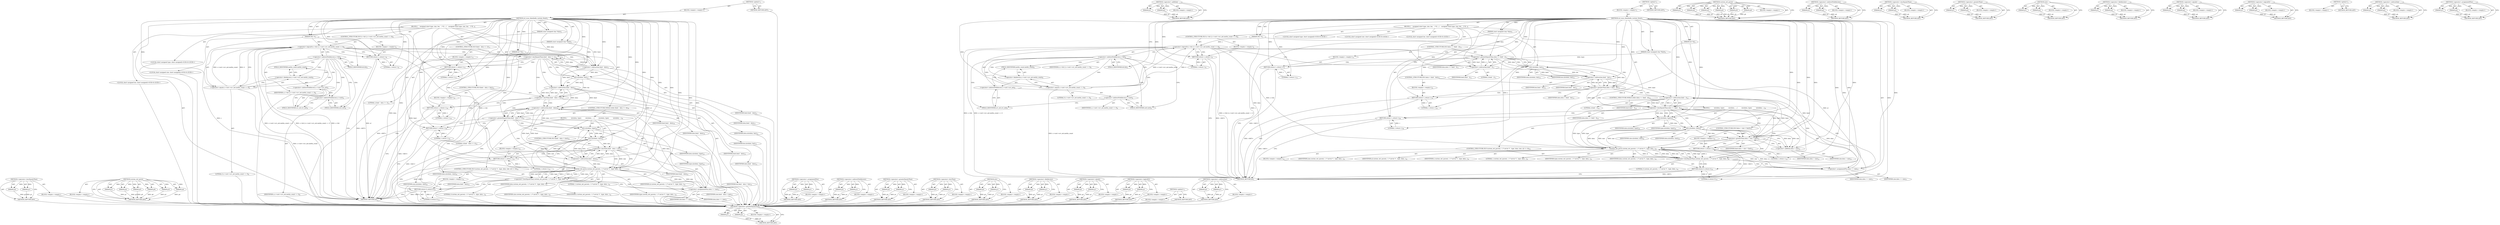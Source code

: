 digraph "&lt;operator&gt;.subtraction" {
vulnerable_140 [label=<(METHOD,&lt;operator&gt;.greaterEqualsThan)>];
vulnerable_141 [label=<(PARAM,p1)>];
vulnerable_142 [label=<(PARAM,p2)>];
vulnerable_143 [label=<(BLOCK,&lt;empty&gt;,&lt;empty&gt;)>];
vulnerable_144 [label=<(METHOD_RETURN,ANY)>];
vulnerable_165 [label=<(METHOD,&lt;operator&gt;.addition)>];
vulnerable_166 [label=<(PARAM,p1)>];
vulnerable_167 [label=<(PARAM,p2)>];
vulnerable_168 [label=<(BLOCK,&lt;empty&gt;,&lt;empty&gt;)>];
vulnerable_169 [label=<(METHOD_RETURN,ANY)>];
vulnerable_6 [label=<(METHOD,&lt;global&gt;)<SUB>1</SUB>>];
vulnerable_7 [label=<(BLOCK,&lt;empty&gt;,&lt;empty&gt;)<SUB>1</SUB>>];
vulnerable_8 [label=<(METHOD,ssl_scan_clienthello_custom_tlsext)<SUB>1</SUB>>];
vulnerable_9 [label=<(PARAM,SSL *s)<SUB>1</SUB>>];
vulnerable_10 [label=<(PARAM,const unsigned char *data)<SUB>2</SUB>>];
vulnerable_11 [label=<(PARAM,const unsigned char *limit)<SUB>3</SUB>>];
vulnerable_12 [label=<(PARAM,int *al)<SUB>4</SUB>>];
vulnerable_13 [label=<(BLOCK,{
    unsigned short type, size, len;
    /* If...,{
    unsigned short type, size, len;
    /* If...)<SUB>5</SUB>>];
vulnerable_14 [label="<(LOCAL,short unsigned type: short unsigned)<SUB>6</SUB>>"];
vulnerable_15 [label="<(LOCAL,short unsigned size: short unsigned)<SUB>6</SUB>>"];
vulnerable_16 [label="<(LOCAL,short unsigned len: short unsigned)<SUB>6</SUB>>"];
vulnerable_17 [label=<(CONTROL_STRUCTURE,IF,if (s-&gt;hit || s-&gt;cert-&gt;srv_ext.meths_count == 0))<SUB>8</SUB>>];
vulnerable_18 [label=<(&lt;operator&gt;.logicalOr,s-&gt;hit || s-&gt;cert-&gt;srv_ext.meths_count == 0)<SUB>8</SUB>>];
vulnerable_19 [label=<(&lt;operator&gt;.indirectFieldAccess,s-&gt;hit)<SUB>8</SUB>>];
vulnerable_20 [label=<(IDENTIFIER,s,s-&gt;hit || s-&gt;cert-&gt;srv_ext.meths_count == 0)<SUB>8</SUB>>];
vulnerable_21 [label=<(FIELD_IDENTIFIER,hit,hit)<SUB>8</SUB>>];
vulnerable_22 [label=<(&lt;operator&gt;.equals,s-&gt;cert-&gt;srv_ext.meths_count == 0)<SUB>8</SUB>>];
vulnerable_23 [label=<(&lt;operator&gt;.fieldAccess,s-&gt;cert-&gt;srv_ext.meths_count)<SUB>8</SUB>>];
vulnerable_24 [label=<(&lt;operator&gt;.indirectFieldAccess,s-&gt;cert-&gt;srv_ext)<SUB>8</SUB>>];
vulnerable_25 [label=<(&lt;operator&gt;.indirectFieldAccess,s-&gt;cert)<SUB>8</SUB>>];
vulnerable_26 [label=<(IDENTIFIER,s,s-&gt;cert-&gt;srv_ext.meths_count == 0)<SUB>8</SUB>>];
vulnerable_27 [label=<(FIELD_IDENTIFIER,cert,cert)<SUB>8</SUB>>];
vulnerable_28 [label=<(FIELD_IDENTIFIER,srv_ext,srv_ext)<SUB>8</SUB>>];
vulnerable_29 [label=<(FIELD_IDENTIFIER,meths_count,meths_count)<SUB>8</SUB>>];
vulnerable_30 [label=<(LITERAL,0,s-&gt;cert-&gt;srv_ext.meths_count == 0)<SUB>8</SUB>>];
vulnerable_31 [label=<(BLOCK,&lt;empty&gt;,&lt;empty&gt;)<SUB>9</SUB>>];
vulnerable_32 [label=<(RETURN,return 1;,return 1;)<SUB>9</SUB>>];
vulnerable_33 [label=<(LITERAL,1,return 1;)<SUB>9</SUB>>];
vulnerable_34 [label=<(CONTROL_STRUCTURE,IF,if (data &gt;= limit - 2))<SUB>11</SUB>>];
vulnerable_35 [label=<(&lt;operator&gt;.greaterEqualsThan,data &gt;= limit - 2)<SUB>11</SUB>>];
vulnerable_36 [label=<(IDENTIFIER,data,data &gt;= limit - 2)<SUB>11</SUB>>];
vulnerable_37 [label=<(&lt;operator&gt;.subtraction,limit - 2)<SUB>11</SUB>>];
vulnerable_38 [label=<(IDENTIFIER,limit,limit - 2)<SUB>11</SUB>>];
vulnerable_39 [label=<(LITERAL,2,limit - 2)<SUB>11</SUB>>];
vulnerable_40 [label=<(BLOCK,&lt;empty&gt;,&lt;empty&gt;)<SUB>12</SUB>>];
vulnerable_41 [label=<(RETURN,return 1;,return 1;)<SUB>12</SUB>>];
vulnerable_42 [label=<(LITERAL,1,return 1;)<SUB>12</SUB>>];
vulnerable_43 [label=<(n2s,n2s(data, len))<SUB>13</SUB>>];
vulnerable_44 [label=<(IDENTIFIER,data,n2s(data, len))<SUB>13</SUB>>];
vulnerable_45 [label=<(IDENTIFIER,len,n2s(data, len))<SUB>13</SUB>>];
vulnerable_46 [label=<(CONTROL_STRUCTURE,IF,if (data &gt; limit - len))<SUB>15</SUB>>];
vulnerable_47 [label=<(&lt;operator&gt;.greaterThan,data &gt; limit - len)<SUB>15</SUB>>];
vulnerable_48 [label=<(IDENTIFIER,data,data &gt; limit - len)<SUB>15</SUB>>];
vulnerable_49 [label=<(&lt;operator&gt;.subtraction,limit - len)<SUB>15</SUB>>];
vulnerable_50 [label=<(IDENTIFIER,limit,limit - len)<SUB>15</SUB>>];
vulnerable_51 [label=<(IDENTIFIER,len,limit - len)<SUB>15</SUB>>];
vulnerable_52 [label=<(BLOCK,&lt;empty&gt;,&lt;empty&gt;)<SUB>16</SUB>>];
vulnerable_53 [label=<(RETURN,return 1;,return 1;)<SUB>16</SUB>>];
vulnerable_54 [label=<(LITERAL,1,return 1;)<SUB>16</SUB>>];
vulnerable_55 [label=<(CONTROL_STRUCTURE,WHILE,while (data &lt;= limit - 4))<SUB>18</SUB>>];
vulnerable_56 [label=<(&lt;operator&gt;.lessEqualsThan,data &lt;= limit - 4)<SUB>18</SUB>>];
vulnerable_57 [label=<(IDENTIFIER,data,data &lt;= limit - 4)<SUB>18</SUB>>];
vulnerable_58 [label=<(&lt;operator&gt;.subtraction,limit - 4)<SUB>18</SUB>>];
vulnerable_59 [label=<(IDENTIFIER,limit,limit - 4)<SUB>18</SUB>>];
vulnerable_60 [label=<(LITERAL,4,limit - 4)<SUB>18</SUB>>];
vulnerable_61 [label=<(BLOCK,{
         n2s(data, type);
         n2s(data, ...,{
         n2s(data, type);
         n2s(data, ...)<SUB>18</SUB>>];
vulnerable_62 [label=<(n2s,n2s(data, type))<SUB>19</SUB>>];
vulnerable_63 [label=<(IDENTIFIER,data,n2s(data, type))<SUB>19</SUB>>];
vulnerable_64 [label=<(IDENTIFIER,type,n2s(data, type))<SUB>19</SUB>>];
vulnerable_65 [label=<(n2s,n2s(data, size))<SUB>20</SUB>>];
vulnerable_66 [label=<(IDENTIFIER,data,n2s(data, size))<SUB>20</SUB>>];
vulnerable_67 [label=<(IDENTIFIER,size,n2s(data, size))<SUB>20</SUB>>];
vulnerable_68 [label=<(CONTROL_STRUCTURE,IF,if (data + size &gt; limit))<SUB>22</SUB>>];
vulnerable_69 [label=<(&lt;operator&gt;.greaterThan,data + size &gt; limit)<SUB>22</SUB>>];
vulnerable_70 [label=<(&lt;operator&gt;.addition,data + size)<SUB>22</SUB>>];
vulnerable_71 [label=<(IDENTIFIER,data,data + size)<SUB>22</SUB>>];
vulnerable_72 [label=<(IDENTIFIER,size,data + size)<SUB>22</SUB>>];
vulnerable_73 [label=<(IDENTIFIER,limit,data + size &gt; limit)<SUB>22</SUB>>];
vulnerable_74 [label=<(BLOCK,&lt;empty&gt;,&lt;empty&gt;)<SUB>23</SUB>>];
vulnerable_75 [label=<(RETURN,return 1;,return 1;)<SUB>23</SUB>>];
vulnerable_76 [label=<(LITERAL,1,return 1;)<SUB>23</SUB>>];
vulnerable_77 [label=<(CONTROL_STRUCTURE,IF,if (custom_ext_parse(s, 1 /* server */ , type, data, size, al) &lt;= 0))<SUB>24</SUB>>];
vulnerable_78 [label=<(&lt;operator&gt;.lessEqualsThan,custom_ext_parse(s, 1 /* server */ , type, data...)<SUB>24</SUB>>];
vulnerable_79 [label=<(custom_ext_parse,custom_ext_parse(s, 1 /* server */ , type, data...)<SUB>24</SUB>>];
vulnerable_80 [label=<(IDENTIFIER,s,custom_ext_parse(s, 1 /* server */ , type, data...)<SUB>24</SUB>>];
vulnerable_81 [label=<(LITERAL,1,custom_ext_parse(s, 1 /* server */ , type, data...)<SUB>24</SUB>>];
vulnerable_82 [label=<(IDENTIFIER,type,custom_ext_parse(s, 1 /* server */ , type, data...)<SUB>24</SUB>>];
vulnerable_83 [label=<(IDENTIFIER,data,custom_ext_parse(s, 1 /* server */ , type, data...)<SUB>24</SUB>>];
vulnerable_84 [label=<(IDENTIFIER,size,custom_ext_parse(s, 1 /* server */ , type, data...)<SUB>24</SUB>>];
vulnerable_85 [label=<(IDENTIFIER,al,custom_ext_parse(s, 1 /* server */ , type, data...)<SUB>24</SUB>>];
vulnerable_86 [label=<(LITERAL,0,custom_ext_parse(s, 1 /* server */ , type, data...)<SUB>24</SUB>>];
vulnerable_87 [label=<(BLOCK,&lt;empty&gt;,&lt;empty&gt;)<SUB>25</SUB>>];
vulnerable_88 [label=<(RETURN,return 0;,return 0;)<SUB>25</SUB>>];
vulnerable_89 [label=<(LITERAL,0,return 0;)<SUB>25</SUB>>];
vulnerable_90 [label=<(&lt;operator&gt;.assignmentPlus,data += size)<SUB>27</SUB>>];
vulnerable_91 [label=<(IDENTIFIER,data,data += size)<SUB>27</SUB>>];
vulnerable_92 [label=<(IDENTIFIER,size,data += size)<SUB>27</SUB>>];
vulnerable_93 [label=<(RETURN,return 1;,return 1;)<SUB>30</SUB>>];
vulnerable_94 [label=<(LITERAL,1,return 1;)<SUB>30</SUB>>];
vulnerable_95 [label=<(METHOD_RETURN,int)<SUB>1</SUB>>];
vulnerable_97 [label=<(METHOD_RETURN,ANY)<SUB>1</SUB>>];
vulnerable_170 [label=<(METHOD,custom_ext_parse)>];
vulnerable_171 [label=<(PARAM,p1)>];
vulnerable_172 [label=<(PARAM,p2)>];
vulnerable_173 [label=<(PARAM,p3)>];
vulnerable_174 [label=<(PARAM,p4)>];
vulnerable_175 [label=<(PARAM,p5)>];
vulnerable_176 [label=<(PARAM,p6)>];
vulnerable_177 [label=<(BLOCK,&lt;empty&gt;,&lt;empty&gt;)>];
vulnerable_178 [label=<(METHOD_RETURN,ANY)>];
vulnerable_125 [label=<(METHOD,&lt;operator&gt;.indirectFieldAccess)>];
vulnerable_126 [label=<(PARAM,p1)>];
vulnerable_127 [label=<(PARAM,p2)>];
vulnerable_128 [label=<(BLOCK,&lt;empty&gt;,&lt;empty&gt;)>];
vulnerable_129 [label=<(METHOD_RETURN,ANY)>];
vulnerable_160 [label=<(METHOD,&lt;operator&gt;.lessEqualsThan)>];
vulnerable_161 [label=<(PARAM,p1)>];
vulnerable_162 [label=<(PARAM,p2)>];
vulnerable_163 [label=<(BLOCK,&lt;empty&gt;,&lt;empty&gt;)>];
vulnerable_164 [label=<(METHOD_RETURN,ANY)>];
vulnerable_155 [label=<(METHOD,&lt;operator&gt;.greaterThan)>];
vulnerable_156 [label=<(PARAM,p1)>];
vulnerable_157 [label=<(PARAM,p2)>];
vulnerable_158 [label=<(BLOCK,&lt;empty&gt;,&lt;empty&gt;)>];
vulnerable_159 [label=<(METHOD_RETURN,ANY)>];
vulnerable_150 [label=<(METHOD,n2s)>];
vulnerable_151 [label=<(PARAM,p1)>];
vulnerable_152 [label=<(PARAM,p2)>];
vulnerable_153 [label=<(BLOCK,&lt;empty&gt;,&lt;empty&gt;)>];
vulnerable_154 [label=<(METHOD_RETURN,ANY)>];
vulnerable_135 [label=<(METHOD,&lt;operator&gt;.fieldAccess)>];
vulnerable_136 [label=<(PARAM,p1)>];
vulnerable_137 [label=<(PARAM,p2)>];
vulnerable_138 [label=<(BLOCK,&lt;empty&gt;,&lt;empty&gt;)>];
vulnerable_139 [label=<(METHOD_RETURN,ANY)>];
vulnerable_130 [label=<(METHOD,&lt;operator&gt;.equals)>];
vulnerable_131 [label=<(PARAM,p1)>];
vulnerable_132 [label=<(PARAM,p2)>];
vulnerable_133 [label=<(BLOCK,&lt;empty&gt;,&lt;empty&gt;)>];
vulnerable_134 [label=<(METHOD_RETURN,ANY)>];
vulnerable_120 [label=<(METHOD,&lt;operator&gt;.logicalOr)>];
vulnerable_121 [label=<(PARAM,p1)>];
vulnerable_122 [label=<(PARAM,p2)>];
vulnerable_123 [label=<(BLOCK,&lt;empty&gt;,&lt;empty&gt;)>];
vulnerable_124 [label=<(METHOD_RETURN,ANY)>];
vulnerable_114 [label=<(METHOD,&lt;global&gt;)<SUB>1</SUB>>];
vulnerable_115 [label=<(BLOCK,&lt;empty&gt;,&lt;empty&gt;)>];
vulnerable_116 [label=<(METHOD_RETURN,ANY)>];
vulnerable_145 [label=<(METHOD,&lt;operator&gt;.subtraction)>];
vulnerable_146 [label=<(PARAM,p1)>];
vulnerable_147 [label=<(PARAM,p2)>];
vulnerable_148 [label=<(BLOCK,&lt;empty&gt;,&lt;empty&gt;)>];
vulnerable_149 [label=<(METHOD_RETURN,ANY)>];
vulnerable_179 [label=<(METHOD,&lt;operator&gt;.assignmentPlus)>];
vulnerable_180 [label=<(PARAM,p1)>];
vulnerable_181 [label=<(PARAM,p2)>];
vulnerable_182 [label=<(BLOCK,&lt;empty&gt;,&lt;empty&gt;)>];
vulnerable_183 [label=<(METHOD_RETURN,ANY)>];
fixed_140 [label=<(METHOD,&lt;operator&gt;.lessEqualsThan)>];
fixed_141 [label=<(PARAM,p1)>];
fixed_142 [label=<(PARAM,p2)>];
fixed_143 [label=<(BLOCK,&lt;empty&gt;,&lt;empty&gt;)>];
fixed_144 [label=<(METHOD_RETURN,ANY)>];
fixed_165 [label=<(METHOD,custom_ext_parse)>];
fixed_166 [label=<(PARAM,p1)>];
fixed_167 [label=<(PARAM,p2)>];
fixed_168 [label=<(PARAM,p3)>];
fixed_169 [label=<(PARAM,p4)>];
fixed_170 [label=<(PARAM,p5)>];
fixed_171 [label=<(PARAM,p6)>];
fixed_172 [label=<(BLOCK,&lt;empty&gt;,&lt;empty&gt;)>];
fixed_173 [label=<(METHOD_RETURN,ANY)>];
fixed_6 [label=<(METHOD,&lt;global&gt;)<SUB>1</SUB>>];
fixed_7 [label=<(BLOCK,&lt;empty&gt;,&lt;empty&gt;)<SUB>1</SUB>>];
fixed_8 [label=<(METHOD,ssl_scan_clienthello_custom_tlsext)<SUB>1</SUB>>];
fixed_9 [label=<(PARAM,SSL *s)<SUB>1</SUB>>];
fixed_10 [label=<(PARAM,const unsigned char *data)<SUB>2</SUB>>];
fixed_11 [label=<(PARAM,const unsigned char *limit)<SUB>3</SUB>>];
fixed_12 [label=<(PARAM,int *al)<SUB>4</SUB>>];
fixed_13 [label=<(BLOCK,{
    unsigned short type, size, len;
    /* If...,{
    unsigned short type, size, len;
    /* If...)<SUB>5</SUB>>];
fixed_14 [label="<(LOCAL,short unsigned type: short unsigned)<SUB>6</SUB>>"];
fixed_15 [label="<(LOCAL,short unsigned size: short unsigned)<SUB>6</SUB>>"];
fixed_16 [label="<(LOCAL,short unsigned len: short unsigned)<SUB>6</SUB>>"];
fixed_17 [label=<(CONTROL_STRUCTURE,IF,if (s-&gt;hit || s-&gt;cert-&gt;srv_ext.meths_count == 0))<SUB>8</SUB>>];
fixed_18 [label=<(&lt;operator&gt;.logicalOr,s-&gt;hit || s-&gt;cert-&gt;srv_ext.meths_count == 0)<SUB>8</SUB>>];
fixed_19 [label=<(&lt;operator&gt;.indirectFieldAccess,s-&gt;hit)<SUB>8</SUB>>];
fixed_20 [label=<(IDENTIFIER,s,s-&gt;hit || s-&gt;cert-&gt;srv_ext.meths_count == 0)<SUB>8</SUB>>];
fixed_21 [label=<(FIELD_IDENTIFIER,hit,hit)<SUB>8</SUB>>];
fixed_22 [label=<(&lt;operator&gt;.equals,s-&gt;cert-&gt;srv_ext.meths_count == 0)<SUB>8</SUB>>];
fixed_23 [label=<(&lt;operator&gt;.fieldAccess,s-&gt;cert-&gt;srv_ext.meths_count)<SUB>8</SUB>>];
fixed_24 [label=<(&lt;operator&gt;.indirectFieldAccess,s-&gt;cert-&gt;srv_ext)<SUB>8</SUB>>];
fixed_25 [label=<(&lt;operator&gt;.indirectFieldAccess,s-&gt;cert)<SUB>8</SUB>>];
fixed_26 [label=<(IDENTIFIER,s,s-&gt;cert-&gt;srv_ext.meths_count == 0)<SUB>8</SUB>>];
fixed_27 [label=<(FIELD_IDENTIFIER,cert,cert)<SUB>8</SUB>>];
fixed_28 [label=<(FIELD_IDENTIFIER,srv_ext,srv_ext)<SUB>8</SUB>>];
fixed_29 [label=<(FIELD_IDENTIFIER,meths_count,meths_count)<SUB>8</SUB>>];
fixed_30 [label=<(LITERAL,0,s-&gt;cert-&gt;srv_ext.meths_count == 0)<SUB>8</SUB>>];
fixed_31 [label=<(BLOCK,&lt;empty&gt;,&lt;empty&gt;)<SUB>9</SUB>>];
fixed_32 [label=<(RETURN,return 1;,return 1;)<SUB>9</SUB>>];
fixed_33 [label=<(LITERAL,1,return 1;)<SUB>9</SUB>>];
fixed_34 [label=<(CONTROL_STRUCTURE,IF,if (limit - data &lt;= 2))<SUB>11</SUB>>];
fixed_35 [label=<(&lt;operator&gt;.lessEqualsThan,limit - data &lt;= 2)<SUB>11</SUB>>];
fixed_36 [label=<(&lt;operator&gt;.subtraction,limit - data)<SUB>11</SUB>>];
fixed_37 [label=<(IDENTIFIER,limit,limit - data)<SUB>11</SUB>>];
fixed_38 [label=<(IDENTIFIER,data,limit - data)<SUB>11</SUB>>];
fixed_39 [label=<(LITERAL,2,limit - data &lt;= 2)<SUB>11</SUB>>];
fixed_40 [label=<(BLOCK,&lt;empty&gt;,&lt;empty&gt;)<SUB>12</SUB>>];
fixed_41 [label=<(RETURN,return 1;,return 1;)<SUB>12</SUB>>];
fixed_42 [label=<(LITERAL,1,return 1;)<SUB>12</SUB>>];
fixed_43 [label=<(n2s,n2s(data, len))<SUB>13</SUB>>];
fixed_44 [label=<(IDENTIFIER,data,n2s(data, len))<SUB>13</SUB>>];
fixed_45 [label=<(IDENTIFIER,len,n2s(data, len))<SUB>13</SUB>>];
fixed_46 [label=<(CONTROL_STRUCTURE,IF,if (limit - data &lt; len))<SUB>15</SUB>>];
fixed_47 [label=<(&lt;operator&gt;.lessThan,limit - data &lt; len)<SUB>15</SUB>>];
fixed_48 [label=<(&lt;operator&gt;.subtraction,limit - data)<SUB>15</SUB>>];
fixed_49 [label=<(IDENTIFIER,limit,limit - data)<SUB>15</SUB>>];
fixed_50 [label=<(IDENTIFIER,data,limit - data)<SUB>15</SUB>>];
fixed_51 [label=<(IDENTIFIER,len,limit - data &lt; len)<SUB>15</SUB>>];
fixed_52 [label=<(BLOCK,&lt;empty&gt;,&lt;empty&gt;)<SUB>16</SUB>>];
fixed_53 [label=<(RETURN,return 1;,return 1;)<SUB>16</SUB>>];
fixed_54 [label=<(LITERAL,1,return 1;)<SUB>16</SUB>>];
fixed_55 [label=<(CONTROL_STRUCTURE,WHILE,while (limit - data &gt;= 4))<SUB>18</SUB>>];
fixed_56 [label=<(&lt;operator&gt;.greaterEqualsThan,limit - data &gt;= 4)<SUB>18</SUB>>];
fixed_57 [label=<(&lt;operator&gt;.subtraction,limit - data)<SUB>18</SUB>>];
fixed_58 [label=<(IDENTIFIER,limit,limit - data)<SUB>18</SUB>>];
fixed_59 [label=<(IDENTIFIER,data,limit - data)<SUB>18</SUB>>];
fixed_60 [label=<(LITERAL,4,limit - data &gt;= 4)<SUB>18</SUB>>];
fixed_61 [label=<(BLOCK,{
         n2s(data, type);
         n2s(data, ...,{
         n2s(data, type);
         n2s(data, ...)<SUB>18</SUB>>];
fixed_62 [label=<(n2s,n2s(data, type))<SUB>19</SUB>>];
fixed_63 [label=<(IDENTIFIER,data,n2s(data, type))<SUB>19</SUB>>];
fixed_64 [label=<(IDENTIFIER,type,n2s(data, type))<SUB>19</SUB>>];
fixed_65 [label=<(n2s,n2s(data, size))<SUB>20</SUB>>];
fixed_66 [label=<(IDENTIFIER,data,n2s(data, size))<SUB>20</SUB>>];
fixed_67 [label=<(IDENTIFIER,size,n2s(data, size))<SUB>20</SUB>>];
fixed_68 [label=<(CONTROL_STRUCTURE,IF,if (limit - data &lt; size))<SUB>22</SUB>>];
fixed_69 [label=<(&lt;operator&gt;.lessThan,limit - data &lt; size)<SUB>22</SUB>>];
fixed_70 [label=<(&lt;operator&gt;.subtraction,limit - data)<SUB>22</SUB>>];
fixed_71 [label=<(IDENTIFIER,limit,limit - data)<SUB>22</SUB>>];
fixed_72 [label=<(IDENTIFIER,data,limit - data)<SUB>22</SUB>>];
fixed_73 [label=<(IDENTIFIER,size,limit - data &lt; size)<SUB>22</SUB>>];
fixed_74 [label=<(BLOCK,&lt;empty&gt;,&lt;empty&gt;)<SUB>23</SUB>>];
fixed_75 [label=<(RETURN,return 1;,return 1;)<SUB>23</SUB>>];
fixed_76 [label=<(LITERAL,1,return 1;)<SUB>23</SUB>>];
fixed_77 [label=<(CONTROL_STRUCTURE,IF,if (custom_ext_parse(s, 1 /* server */ , type, data, size, al) &lt;= 0))<SUB>24</SUB>>];
fixed_78 [label=<(&lt;operator&gt;.lessEqualsThan,custom_ext_parse(s, 1 /* server */ , type, data...)<SUB>24</SUB>>];
fixed_79 [label=<(custom_ext_parse,custom_ext_parse(s, 1 /* server */ , type, data...)<SUB>24</SUB>>];
fixed_80 [label=<(IDENTIFIER,s,custom_ext_parse(s, 1 /* server */ , type, data...)<SUB>24</SUB>>];
fixed_81 [label=<(LITERAL,1,custom_ext_parse(s, 1 /* server */ , type, data...)<SUB>24</SUB>>];
fixed_82 [label=<(IDENTIFIER,type,custom_ext_parse(s, 1 /* server */ , type, data...)<SUB>24</SUB>>];
fixed_83 [label=<(IDENTIFIER,data,custom_ext_parse(s, 1 /* server */ , type, data...)<SUB>24</SUB>>];
fixed_84 [label=<(IDENTIFIER,size,custom_ext_parse(s, 1 /* server */ , type, data...)<SUB>24</SUB>>];
fixed_85 [label=<(IDENTIFIER,al,custom_ext_parse(s, 1 /* server */ , type, data...)<SUB>24</SUB>>];
fixed_86 [label=<(LITERAL,0,custom_ext_parse(s, 1 /* server */ , type, data...)<SUB>24</SUB>>];
fixed_87 [label=<(BLOCK,&lt;empty&gt;,&lt;empty&gt;)<SUB>25</SUB>>];
fixed_88 [label=<(RETURN,return 0;,return 0;)<SUB>25</SUB>>];
fixed_89 [label=<(LITERAL,0,return 0;)<SUB>25</SUB>>];
fixed_90 [label=<(&lt;operator&gt;.assignmentPlus,data += size)<SUB>27</SUB>>];
fixed_91 [label=<(IDENTIFIER,data,data += size)<SUB>27</SUB>>];
fixed_92 [label=<(IDENTIFIER,size,data += size)<SUB>27</SUB>>];
fixed_93 [label=<(RETURN,return 1;,return 1;)<SUB>30</SUB>>];
fixed_94 [label=<(LITERAL,1,return 1;)<SUB>30</SUB>>];
fixed_95 [label=<(METHOD_RETURN,int)<SUB>1</SUB>>];
fixed_97 [label=<(METHOD_RETURN,ANY)<SUB>1</SUB>>];
fixed_174 [label=<(METHOD,&lt;operator&gt;.assignmentPlus)>];
fixed_175 [label=<(PARAM,p1)>];
fixed_176 [label=<(PARAM,p2)>];
fixed_177 [label=<(BLOCK,&lt;empty&gt;,&lt;empty&gt;)>];
fixed_178 [label=<(METHOD_RETURN,ANY)>];
fixed_125 [label=<(METHOD,&lt;operator&gt;.indirectFieldAccess)>];
fixed_126 [label=<(PARAM,p1)>];
fixed_127 [label=<(PARAM,p2)>];
fixed_128 [label=<(BLOCK,&lt;empty&gt;,&lt;empty&gt;)>];
fixed_129 [label=<(METHOD_RETURN,ANY)>];
fixed_160 [label=<(METHOD,&lt;operator&gt;.greaterEqualsThan)>];
fixed_161 [label=<(PARAM,p1)>];
fixed_162 [label=<(PARAM,p2)>];
fixed_163 [label=<(BLOCK,&lt;empty&gt;,&lt;empty&gt;)>];
fixed_164 [label=<(METHOD_RETURN,ANY)>];
fixed_155 [label=<(METHOD,&lt;operator&gt;.lessThan)>];
fixed_156 [label=<(PARAM,p1)>];
fixed_157 [label=<(PARAM,p2)>];
fixed_158 [label=<(BLOCK,&lt;empty&gt;,&lt;empty&gt;)>];
fixed_159 [label=<(METHOD_RETURN,ANY)>];
fixed_150 [label=<(METHOD,n2s)>];
fixed_151 [label=<(PARAM,p1)>];
fixed_152 [label=<(PARAM,p2)>];
fixed_153 [label=<(BLOCK,&lt;empty&gt;,&lt;empty&gt;)>];
fixed_154 [label=<(METHOD_RETURN,ANY)>];
fixed_135 [label=<(METHOD,&lt;operator&gt;.fieldAccess)>];
fixed_136 [label=<(PARAM,p1)>];
fixed_137 [label=<(PARAM,p2)>];
fixed_138 [label=<(BLOCK,&lt;empty&gt;,&lt;empty&gt;)>];
fixed_139 [label=<(METHOD_RETURN,ANY)>];
fixed_130 [label=<(METHOD,&lt;operator&gt;.equals)>];
fixed_131 [label=<(PARAM,p1)>];
fixed_132 [label=<(PARAM,p2)>];
fixed_133 [label=<(BLOCK,&lt;empty&gt;,&lt;empty&gt;)>];
fixed_134 [label=<(METHOD_RETURN,ANY)>];
fixed_120 [label=<(METHOD,&lt;operator&gt;.logicalOr)>];
fixed_121 [label=<(PARAM,p1)>];
fixed_122 [label=<(PARAM,p2)>];
fixed_123 [label=<(BLOCK,&lt;empty&gt;,&lt;empty&gt;)>];
fixed_124 [label=<(METHOD_RETURN,ANY)>];
fixed_114 [label=<(METHOD,&lt;global&gt;)<SUB>1</SUB>>];
fixed_115 [label=<(BLOCK,&lt;empty&gt;,&lt;empty&gt;)>];
fixed_116 [label=<(METHOD_RETURN,ANY)>];
fixed_145 [label=<(METHOD,&lt;operator&gt;.subtraction)>];
fixed_146 [label=<(PARAM,p1)>];
fixed_147 [label=<(PARAM,p2)>];
fixed_148 [label=<(BLOCK,&lt;empty&gt;,&lt;empty&gt;)>];
fixed_149 [label=<(METHOD_RETURN,ANY)>];
vulnerable_140 -> vulnerable_141  [key=0, label="AST: "];
vulnerable_140 -> vulnerable_141  [key=1, label="DDG: "];
vulnerable_140 -> vulnerable_143  [key=0, label="AST: "];
vulnerable_140 -> vulnerable_142  [key=0, label="AST: "];
vulnerable_140 -> vulnerable_142  [key=1, label="DDG: "];
vulnerable_140 -> vulnerable_144  [key=0, label="AST: "];
vulnerable_140 -> vulnerable_144  [key=1, label="CFG: "];
vulnerable_141 -> vulnerable_144  [key=0, label="DDG: p1"];
vulnerable_142 -> vulnerable_144  [key=0, label="DDG: p2"];
vulnerable_165 -> vulnerable_166  [key=0, label="AST: "];
vulnerable_165 -> vulnerable_166  [key=1, label="DDG: "];
vulnerable_165 -> vulnerable_168  [key=0, label="AST: "];
vulnerable_165 -> vulnerable_167  [key=0, label="AST: "];
vulnerable_165 -> vulnerable_167  [key=1, label="DDG: "];
vulnerable_165 -> vulnerable_169  [key=0, label="AST: "];
vulnerable_165 -> vulnerable_169  [key=1, label="CFG: "];
vulnerable_166 -> vulnerable_169  [key=0, label="DDG: p1"];
vulnerable_167 -> vulnerable_169  [key=0, label="DDG: p2"];
vulnerable_6 -> vulnerable_7  [key=0, label="AST: "];
vulnerable_6 -> vulnerable_97  [key=0, label="AST: "];
vulnerable_6 -> vulnerable_97  [key=1, label="CFG: "];
vulnerable_7 -> vulnerable_8  [key=0, label="AST: "];
vulnerable_8 -> vulnerable_9  [key=0, label="AST: "];
vulnerable_8 -> vulnerable_9  [key=1, label="DDG: "];
vulnerable_8 -> vulnerable_10  [key=0, label="AST: "];
vulnerable_8 -> vulnerable_10  [key=1, label="DDG: "];
vulnerable_8 -> vulnerable_11  [key=0, label="AST: "];
vulnerable_8 -> vulnerable_11  [key=1, label="DDG: "];
vulnerable_8 -> vulnerable_12  [key=0, label="AST: "];
vulnerable_8 -> vulnerable_12  [key=1, label="DDG: "];
vulnerable_8 -> vulnerable_13  [key=0, label="AST: "];
vulnerable_8 -> vulnerable_95  [key=0, label="AST: "];
vulnerable_8 -> vulnerable_21  [key=0, label="CFG: "];
vulnerable_8 -> vulnerable_93  [key=0, label="DDG: "];
vulnerable_8 -> vulnerable_43  [key=0, label="DDG: "];
vulnerable_8 -> vulnerable_94  [key=0, label="DDG: "];
vulnerable_8 -> vulnerable_32  [key=0, label="DDG: "];
vulnerable_8 -> vulnerable_35  [key=0, label="DDG: "];
vulnerable_8 -> vulnerable_41  [key=0, label="DDG: "];
vulnerable_8 -> vulnerable_47  [key=0, label="DDG: "];
vulnerable_8 -> vulnerable_53  [key=0, label="DDG: "];
vulnerable_8 -> vulnerable_56  [key=0, label="DDG: "];
vulnerable_8 -> vulnerable_90  [key=0, label="DDG: "];
vulnerable_8 -> vulnerable_22  [key=0, label="DDG: "];
vulnerable_8 -> vulnerable_33  [key=0, label="DDG: "];
vulnerable_8 -> vulnerable_37  [key=0, label="DDG: "];
vulnerable_8 -> vulnerable_42  [key=0, label="DDG: "];
vulnerable_8 -> vulnerable_49  [key=0, label="DDG: "];
vulnerable_8 -> vulnerable_54  [key=0, label="DDG: "];
vulnerable_8 -> vulnerable_58  [key=0, label="DDG: "];
vulnerable_8 -> vulnerable_62  [key=0, label="DDG: "];
vulnerable_8 -> vulnerable_65  [key=0, label="DDG: "];
vulnerable_8 -> vulnerable_69  [key=0, label="DDG: "];
vulnerable_8 -> vulnerable_75  [key=0, label="DDG: "];
vulnerable_8 -> vulnerable_78  [key=0, label="DDG: "];
vulnerable_8 -> vulnerable_88  [key=0, label="DDG: "];
vulnerable_8 -> vulnerable_70  [key=0, label="DDG: "];
vulnerable_8 -> vulnerable_76  [key=0, label="DDG: "];
vulnerable_8 -> vulnerable_79  [key=0, label="DDG: "];
vulnerable_8 -> vulnerable_89  [key=0, label="DDG: "];
vulnerable_9 -> vulnerable_95  [key=0, label="DDG: s"];
vulnerable_9 -> vulnerable_18  [key=0, label="DDG: s"];
vulnerable_9 -> vulnerable_79  [key=0, label="DDG: s"];
vulnerable_10 -> vulnerable_95  [key=0, label="DDG: data"];
vulnerable_10 -> vulnerable_35  [key=0, label="DDG: data"];
vulnerable_11 -> vulnerable_95  [key=0, label="DDG: limit"];
vulnerable_11 -> vulnerable_37  [key=0, label="DDG: limit"];
vulnerable_12 -> vulnerable_95  [key=0, label="DDG: al"];
vulnerable_12 -> vulnerable_79  [key=0, label="DDG: al"];
vulnerable_13 -> vulnerable_14  [key=0, label="AST: "];
vulnerable_13 -> vulnerable_15  [key=0, label="AST: "];
vulnerable_13 -> vulnerable_16  [key=0, label="AST: "];
vulnerable_13 -> vulnerable_17  [key=0, label="AST: "];
vulnerable_13 -> vulnerable_34  [key=0, label="AST: "];
vulnerable_13 -> vulnerable_43  [key=0, label="AST: "];
vulnerable_13 -> vulnerable_46  [key=0, label="AST: "];
vulnerable_13 -> vulnerable_55  [key=0, label="AST: "];
vulnerable_13 -> vulnerable_93  [key=0, label="AST: "];
vulnerable_17 -> vulnerable_18  [key=0, label="AST: "];
vulnerable_17 -> vulnerable_31  [key=0, label="AST: "];
vulnerable_18 -> vulnerable_19  [key=0, label="AST: "];
vulnerable_18 -> vulnerable_22  [key=0, label="AST: "];
vulnerable_18 -> vulnerable_32  [key=0, label="CFG: "];
vulnerable_18 -> vulnerable_32  [key=1, label="CDG: "];
vulnerable_18 -> vulnerable_37  [key=0, label="CFG: "];
vulnerable_18 -> vulnerable_37  [key=1, label="CDG: "];
vulnerable_18 -> vulnerable_95  [key=0, label="DDG: s-&gt;hit"];
vulnerable_18 -> vulnerable_95  [key=1, label="DDG: s-&gt;cert-&gt;srv_ext.meths_count == 0"];
vulnerable_18 -> vulnerable_95  [key=2, label="DDG: s-&gt;hit || s-&gt;cert-&gt;srv_ext.meths_count == 0"];
vulnerable_18 -> vulnerable_79  [key=0, label="DDG: s-&gt;hit"];
vulnerable_18 -> vulnerable_35  [key=0, label="CDG: "];
vulnerable_19 -> vulnerable_20  [key=0, label="AST: "];
vulnerable_19 -> vulnerable_21  [key=0, label="AST: "];
vulnerable_19 -> vulnerable_18  [key=0, label="CFG: "];
vulnerable_19 -> vulnerable_27  [key=0, label="CFG: "];
vulnerable_19 -> vulnerable_27  [key=1, label="CDG: "];
vulnerable_19 -> vulnerable_28  [key=0, label="CDG: "];
vulnerable_19 -> vulnerable_25  [key=0, label="CDG: "];
vulnerable_19 -> vulnerable_22  [key=0, label="CDG: "];
vulnerable_19 -> vulnerable_29  [key=0, label="CDG: "];
vulnerable_19 -> vulnerable_24  [key=0, label="CDG: "];
vulnerable_19 -> vulnerable_23  [key=0, label="CDG: "];
vulnerable_21 -> vulnerable_19  [key=0, label="CFG: "];
vulnerable_22 -> vulnerable_23  [key=0, label="AST: "];
vulnerable_22 -> vulnerable_30  [key=0, label="AST: "];
vulnerable_22 -> vulnerable_18  [key=0, label="CFG: "];
vulnerable_22 -> vulnerable_18  [key=1, label="DDG: s-&gt;cert-&gt;srv_ext.meths_count"];
vulnerable_22 -> vulnerable_18  [key=2, label="DDG: 0"];
vulnerable_22 -> vulnerable_95  [key=0, label="DDG: s-&gt;cert-&gt;srv_ext.meths_count"];
vulnerable_23 -> vulnerable_24  [key=0, label="AST: "];
vulnerable_23 -> vulnerable_29  [key=0, label="AST: "];
vulnerable_23 -> vulnerable_22  [key=0, label="CFG: "];
vulnerable_24 -> vulnerable_25  [key=0, label="AST: "];
vulnerable_24 -> vulnerable_28  [key=0, label="AST: "];
vulnerable_24 -> vulnerable_29  [key=0, label="CFG: "];
vulnerable_25 -> vulnerable_26  [key=0, label="AST: "];
vulnerable_25 -> vulnerable_27  [key=0, label="AST: "];
vulnerable_25 -> vulnerable_28  [key=0, label="CFG: "];
vulnerable_27 -> vulnerable_25  [key=0, label="CFG: "];
vulnerable_28 -> vulnerable_24  [key=0, label="CFG: "];
vulnerable_29 -> vulnerable_23  [key=0, label="CFG: "];
vulnerable_31 -> vulnerable_32  [key=0, label="AST: "];
vulnerable_32 -> vulnerable_33  [key=0, label="AST: "];
vulnerable_32 -> vulnerable_95  [key=0, label="CFG: "];
vulnerable_32 -> vulnerable_95  [key=1, label="DDG: &lt;RET&gt;"];
vulnerable_33 -> vulnerable_32  [key=0, label="DDG: 1"];
vulnerable_34 -> vulnerable_35  [key=0, label="AST: "];
vulnerable_34 -> vulnerable_40  [key=0, label="AST: "];
vulnerable_35 -> vulnerable_36  [key=0, label="AST: "];
vulnerable_35 -> vulnerable_37  [key=0, label="AST: "];
vulnerable_35 -> vulnerable_41  [key=0, label="CFG: "];
vulnerable_35 -> vulnerable_41  [key=1, label="CDG: "];
vulnerable_35 -> vulnerable_43  [key=0, label="CFG: "];
vulnerable_35 -> vulnerable_43  [key=1, label="DDG: data"];
vulnerable_35 -> vulnerable_43  [key=2, label="CDG: "];
vulnerable_35 -> vulnerable_47  [key=0, label="CDG: "];
vulnerable_35 -> vulnerable_49  [key=0, label="CDG: "];
vulnerable_37 -> vulnerable_38  [key=0, label="AST: "];
vulnerable_37 -> vulnerable_39  [key=0, label="AST: "];
vulnerable_37 -> vulnerable_35  [key=0, label="CFG: "];
vulnerable_37 -> vulnerable_35  [key=1, label="DDG: limit"];
vulnerable_37 -> vulnerable_35  [key=2, label="DDG: 2"];
vulnerable_37 -> vulnerable_49  [key=0, label="DDG: limit"];
vulnerable_40 -> vulnerable_41  [key=0, label="AST: "];
vulnerable_41 -> vulnerable_42  [key=0, label="AST: "];
vulnerable_41 -> vulnerable_95  [key=0, label="CFG: "];
vulnerable_41 -> vulnerable_95  [key=1, label="DDG: &lt;RET&gt;"];
vulnerable_42 -> vulnerable_41  [key=0, label="DDG: 1"];
vulnerable_43 -> vulnerable_44  [key=0, label="AST: "];
vulnerable_43 -> vulnerable_45  [key=0, label="AST: "];
vulnerable_43 -> vulnerable_49  [key=0, label="CFG: "];
vulnerable_43 -> vulnerable_49  [key=1, label="DDG: len"];
vulnerable_43 -> vulnerable_47  [key=0, label="DDG: data"];
vulnerable_46 -> vulnerable_47  [key=0, label="AST: "];
vulnerable_46 -> vulnerable_52  [key=0, label="AST: "];
vulnerable_47 -> vulnerable_48  [key=0, label="AST: "];
vulnerable_47 -> vulnerable_49  [key=0, label="AST: "];
vulnerable_47 -> vulnerable_53  [key=0, label="CFG: "];
vulnerable_47 -> vulnerable_53  [key=1, label="CDG: "];
vulnerable_47 -> vulnerable_58  [key=0, label="CFG: "];
vulnerable_47 -> vulnerable_58  [key=1, label="CDG: "];
vulnerable_47 -> vulnerable_56  [key=0, label="DDG: data"];
vulnerable_47 -> vulnerable_56  [key=1, label="CDG: "];
vulnerable_49 -> vulnerable_50  [key=0, label="AST: "];
vulnerable_49 -> vulnerable_51  [key=0, label="AST: "];
vulnerable_49 -> vulnerable_47  [key=0, label="CFG: "];
vulnerable_49 -> vulnerable_47  [key=1, label="DDG: limit"];
vulnerable_49 -> vulnerable_47  [key=2, label="DDG: len"];
vulnerable_49 -> vulnerable_58  [key=0, label="DDG: limit"];
vulnerable_52 -> vulnerable_53  [key=0, label="AST: "];
vulnerable_53 -> vulnerable_54  [key=0, label="AST: "];
vulnerable_53 -> vulnerable_95  [key=0, label="CFG: "];
vulnerable_53 -> vulnerable_95  [key=1, label="DDG: &lt;RET&gt;"];
vulnerable_54 -> vulnerable_53  [key=0, label="DDG: 1"];
vulnerable_55 -> vulnerable_56  [key=0, label="AST: "];
vulnerable_55 -> vulnerable_61  [key=0, label="AST: "];
vulnerable_56 -> vulnerable_57  [key=0, label="AST: "];
vulnerable_56 -> vulnerable_58  [key=0, label="AST: "];
vulnerable_56 -> vulnerable_62  [key=0, label="CFG: "];
vulnerable_56 -> vulnerable_62  [key=1, label="DDG: data"];
vulnerable_56 -> vulnerable_62  [key=2, label="CDG: "];
vulnerable_56 -> vulnerable_93  [key=0, label="CFG: "];
vulnerable_56 -> vulnerable_93  [key=1, label="CDG: "];
vulnerable_56 -> vulnerable_69  [key=0, label="CDG: "];
vulnerable_56 -> vulnerable_65  [key=0, label="CDG: "];
vulnerable_56 -> vulnerable_70  [key=0, label="CDG: "];
vulnerable_58 -> vulnerable_59  [key=0, label="AST: "];
vulnerable_58 -> vulnerable_60  [key=0, label="AST: "];
vulnerable_58 -> vulnerable_56  [key=0, label="CFG: "];
vulnerable_58 -> vulnerable_56  [key=1, label="DDG: limit"];
vulnerable_58 -> vulnerable_56  [key=2, label="DDG: 4"];
vulnerable_58 -> vulnerable_69  [key=0, label="DDG: limit"];
vulnerable_61 -> vulnerable_62  [key=0, label="AST: "];
vulnerable_61 -> vulnerable_65  [key=0, label="AST: "];
vulnerable_61 -> vulnerable_68  [key=0, label="AST: "];
vulnerable_61 -> vulnerable_77  [key=0, label="AST: "];
vulnerable_61 -> vulnerable_90  [key=0, label="AST: "];
vulnerable_62 -> vulnerable_63  [key=0, label="AST: "];
vulnerable_62 -> vulnerable_64  [key=0, label="AST: "];
vulnerable_62 -> vulnerable_65  [key=0, label="CFG: "];
vulnerable_62 -> vulnerable_65  [key=1, label="DDG: data"];
vulnerable_62 -> vulnerable_79  [key=0, label="DDG: type"];
vulnerable_65 -> vulnerable_66  [key=0, label="AST: "];
vulnerable_65 -> vulnerable_67  [key=0, label="AST: "];
vulnerable_65 -> vulnerable_70  [key=0, label="CFG: "];
vulnerable_65 -> vulnerable_70  [key=1, label="DDG: data"];
vulnerable_65 -> vulnerable_70  [key=2, label="DDG: size"];
vulnerable_65 -> vulnerable_69  [key=0, label="DDG: data"];
vulnerable_65 -> vulnerable_69  [key=1, label="DDG: size"];
vulnerable_65 -> vulnerable_79  [key=0, label="DDG: data"];
vulnerable_65 -> vulnerable_79  [key=1, label="DDG: size"];
vulnerable_68 -> vulnerable_69  [key=0, label="AST: "];
vulnerable_68 -> vulnerable_74  [key=0, label="AST: "];
vulnerable_69 -> vulnerable_70  [key=0, label="AST: "];
vulnerable_69 -> vulnerable_73  [key=0, label="AST: "];
vulnerable_69 -> vulnerable_75  [key=0, label="CFG: "];
vulnerable_69 -> vulnerable_75  [key=1, label="CDG: "];
vulnerable_69 -> vulnerable_79  [key=0, label="CFG: "];
vulnerable_69 -> vulnerable_79  [key=1, label="CDG: "];
vulnerable_69 -> vulnerable_58  [key=0, label="DDG: limit"];
vulnerable_69 -> vulnerable_78  [key=0, label="CDG: "];
vulnerable_70 -> vulnerable_71  [key=0, label="AST: "];
vulnerable_70 -> vulnerable_72  [key=0, label="AST: "];
vulnerable_70 -> vulnerable_69  [key=0, label="CFG: "];
vulnerable_74 -> vulnerable_75  [key=0, label="AST: "];
vulnerable_75 -> vulnerable_76  [key=0, label="AST: "];
vulnerable_75 -> vulnerable_95  [key=0, label="CFG: "];
vulnerable_75 -> vulnerable_95  [key=1, label="DDG: &lt;RET&gt;"];
vulnerable_76 -> vulnerable_75  [key=0, label="DDG: 1"];
vulnerable_77 -> vulnerable_78  [key=0, label="AST: "];
vulnerable_77 -> vulnerable_87  [key=0, label="AST: "];
vulnerable_78 -> vulnerable_79  [key=0, label="AST: "];
vulnerable_78 -> vulnerable_86  [key=0, label="AST: "];
vulnerable_78 -> vulnerable_88  [key=0, label="CFG: "];
vulnerable_78 -> vulnerable_88  [key=1, label="CDG: "];
vulnerable_78 -> vulnerable_90  [key=0, label="CFG: "];
vulnerable_78 -> vulnerable_90  [key=1, label="CDG: "];
vulnerable_78 -> vulnerable_56  [key=0, label="CDG: "];
vulnerable_78 -> vulnerable_58  [key=0, label="CDG: "];
vulnerable_79 -> vulnerable_80  [key=0, label="AST: "];
vulnerable_79 -> vulnerable_81  [key=0, label="AST: "];
vulnerable_79 -> vulnerable_82  [key=0, label="AST: "];
vulnerable_79 -> vulnerable_83  [key=0, label="AST: "];
vulnerable_79 -> vulnerable_84  [key=0, label="AST: "];
vulnerable_79 -> vulnerable_85  [key=0, label="AST: "];
vulnerable_79 -> vulnerable_78  [key=0, label="CFG: "];
vulnerable_79 -> vulnerable_78  [key=1, label="DDG: type"];
vulnerable_79 -> vulnerable_78  [key=2, label="DDG: s"];
vulnerable_79 -> vulnerable_78  [key=3, label="DDG: size"];
vulnerable_79 -> vulnerable_78  [key=4, label="DDG: al"];
vulnerable_79 -> vulnerable_78  [key=5, label="DDG: 1"];
vulnerable_79 -> vulnerable_78  [key=6, label="DDG: data"];
vulnerable_79 -> vulnerable_90  [key=0, label="DDG: size"];
vulnerable_79 -> vulnerable_90  [key=1, label="DDG: data"];
vulnerable_79 -> vulnerable_62  [key=0, label="DDG: type"];
vulnerable_79 -> vulnerable_65  [key=0, label="DDG: size"];
vulnerable_87 -> vulnerable_88  [key=0, label="AST: "];
vulnerable_88 -> vulnerable_89  [key=0, label="AST: "];
vulnerable_88 -> vulnerable_95  [key=0, label="CFG: "];
vulnerable_88 -> vulnerable_95  [key=1, label="DDG: &lt;RET&gt;"];
vulnerable_89 -> vulnerable_88  [key=0, label="DDG: 0"];
vulnerable_90 -> vulnerable_91  [key=0, label="AST: "];
vulnerable_90 -> vulnerable_92  [key=0, label="AST: "];
vulnerable_90 -> vulnerable_58  [key=0, label="CFG: "];
vulnerable_90 -> vulnerable_56  [key=0, label="DDG: data"];
vulnerable_93 -> vulnerable_94  [key=0, label="AST: "];
vulnerable_93 -> vulnerable_95  [key=0, label="CFG: "];
vulnerable_93 -> vulnerable_95  [key=1, label="DDG: &lt;RET&gt;"];
vulnerable_94 -> vulnerable_93  [key=0, label="DDG: 1"];
vulnerable_170 -> vulnerable_171  [key=0, label="AST: "];
vulnerable_170 -> vulnerable_171  [key=1, label="DDG: "];
vulnerable_170 -> vulnerable_177  [key=0, label="AST: "];
vulnerable_170 -> vulnerable_172  [key=0, label="AST: "];
vulnerable_170 -> vulnerable_172  [key=1, label="DDG: "];
vulnerable_170 -> vulnerable_178  [key=0, label="AST: "];
vulnerable_170 -> vulnerable_178  [key=1, label="CFG: "];
vulnerable_170 -> vulnerable_173  [key=0, label="AST: "];
vulnerable_170 -> vulnerable_173  [key=1, label="DDG: "];
vulnerable_170 -> vulnerable_174  [key=0, label="AST: "];
vulnerable_170 -> vulnerable_174  [key=1, label="DDG: "];
vulnerable_170 -> vulnerable_175  [key=0, label="AST: "];
vulnerable_170 -> vulnerable_175  [key=1, label="DDG: "];
vulnerable_170 -> vulnerable_176  [key=0, label="AST: "];
vulnerable_170 -> vulnerable_176  [key=1, label="DDG: "];
vulnerable_171 -> vulnerable_178  [key=0, label="DDG: p1"];
vulnerable_172 -> vulnerable_178  [key=0, label="DDG: p2"];
vulnerable_173 -> vulnerable_178  [key=0, label="DDG: p3"];
vulnerable_174 -> vulnerable_178  [key=0, label="DDG: p4"];
vulnerable_175 -> vulnerable_178  [key=0, label="DDG: p5"];
vulnerable_176 -> vulnerable_178  [key=0, label="DDG: p6"];
vulnerable_125 -> vulnerable_126  [key=0, label="AST: "];
vulnerable_125 -> vulnerable_126  [key=1, label="DDG: "];
vulnerable_125 -> vulnerable_128  [key=0, label="AST: "];
vulnerable_125 -> vulnerable_127  [key=0, label="AST: "];
vulnerable_125 -> vulnerable_127  [key=1, label="DDG: "];
vulnerable_125 -> vulnerable_129  [key=0, label="AST: "];
vulnerable_125 -> vulnerable_129  [key=1, label="CFG: "];
vulnerable_126 -> vulnerable_129  [key=0, label="DDG: p1"];
vulnerable_127 -> vulnerable_129  [key=0, label="DDG: p2"];
vulnerable_160 -> vulnerable_161  [key=0, label="AST: "];
vulnerable_160 -> vulnerable_161  [key=1, label="DDG: "];
vulnerable_160 -> vulnerable_163  [key=0, label="AST: "];
vulnerable_160 -> vulnerable_162  [key=0, label="AST: "];
vulnerable_160 -> vulnerable_162  [key=1, label="DDG: "];
vulnerable_160 -> vulnerable_164  [key=0, label="AST: "];
vulnerable_160 -> vulnerable_164  [key=1, label="CFG: "];
vulnerable_161 -> vulnerable_164  [key=0, label="DDG: p1"];
vulnerable_162 -> vulnerable_164  [key=0, label="DDG: p2"];
vulnerable_155 -> vulnerable_156  [key=0, label="AST: "];
vulnerable_155 -> vulnerable_156  [key=1, label="DDG: "];
vulnerable_155 -> vulnerable_158  [key=0, label="AST: "];
vulnerable_155 -> vulnerable_157  [key=0, label="AST: "];
vulnerable_155 -> vulnerable_157  [key=1, label="DDG: "];
vulnerable_155 -> vulnerable_159  [key=0, label="AST: "];
vulnerable_155 -> vulnerable_159  [key=1, label="CFG: "];
vulnerable_156 -> vulnerable_159  [key=0, label="DDG: p1"];
vulnerable_157 -> vulnerable_159  [key=0, label="DDG: p2"];
vulnerable_150 -> vulnerable_151  [key=0, label="AST: "];
vulnerable_150 -> vulnerable_151  [key=1, label="DDG: "];
vulnerable_150 -> vulnerable_153  [key=0, label="AST: "];
vulnerable_150 -> vulnerable_152  [key=0, label="AST: "];
vulnerable_150 -> vulnerable_152  [key=1, label="DDG: "];
vulnerable_150 -> vulnerable_154  [key=0, label="AST: "];
vulnerable_150 -> vulnerable_154  [key=1, label="CFG: "];
vulnerable_151 -> vulnerable_154  [key=0, label="DDG: p1"];
vulnerable_152 -> vulnerable_154  [key=0, label="DDG: p2"];
vulnerable_135 -> vulnerable_136  [key=0, label="AST: "];
vulnerable_135 -> vulnerable_136  [key=1, label="DDG: "];
vulnerable_135 -> vulnerable_138  [key=0, label="AST: "];
vulnerable_135 -> vulnerable_137  [key=0, label="AST: "];
vulnerable_135 -> vulnerable_137  [key=1, label="DDG: "];
vulnerable_135 -> vulnerable_139  [key=0, label="AST: "];
vulnerable_135 -> vulnerable_139  [key=1, label="CFG: "];
vulnerable_136 -> vulnerable_139  [key=0, label="DDG: p1"];
vulnerable_137 -> vulnerable_139  [key=0, label="DDG: p2"];
vulnerable_130 -> vulnerable_131  [key=0, label="AST: "];
vulnerable_130 -> vulnerable_131  [key=1, label="DDG: "];
vulnerable_130 -> vulnerable_133  [key=0, label="AST: "];
vulnerable_130 -> vulnerable_132  [key=0, label="AST: "];
vulnerable_130 -> vulnerable_132  [key=1, label="DDG: "];
vulnerable_130 -> vulnerable_134  [key=0, label="AST: "];
vulnerable_130 -> vulnerable_134  [key=1, label="CFG: "];
vulnerable_131 -> vulnerable_134  [key=0, label="DDG: p1"];
vulnerable_132 -> vulnerable_134  [key=0, label="DDG: p2"];
vulnerable_120 -> vulnerable_121  [key=0, label="AST: "];
vulnerable_120 -> vulnerable_121  [key=1, label="DDG: "];
vulnerable_120 -> vulnerable_123  [key=0, label="AST: "];
vulnerable_120 -> vulnerable_122  [key=0, label="AST: "];
vulnerable_120 -> vulnerable_122  [key=1, label="DDG: "];
vulnerable_120 -> vulnerable_124  [key=0, label="AST: "];
vulnerable_120 -> vulnerable_124  [key=1, label="CFG: "];
vulnerable_121 -> vulnerable_124  [key=0, label="DDG: p1"];
vulnerable_122 -> vulnerable_124  [key=0, label="DDG: p2"];
vulnerable_114 -> vulnerable_115  [key=0, label="AST: "];
vulnerable_114 -> vulnerable_116  [key=0, label="AST: "];
vulnerable_114 -> vulnerable_116  [key=1, label="CFG: "];
vulnerable_145 -> vulnerable_146  [key=0, label="AST: "];
vulnerable_145 -> vulnerable_146  [key=1, label="DDG: "];
vulnerable_145 -> vulnerable_148  [key=0, label="AST: "];
vulnerable_145 -> vulnerable_147  [key=0, label="AST: "];
vulnerable_145 -> vulnerable_147  [key=1, label="DDG: "];
vulnerable_145 -> vulnerable_149  [key=0, label="AST: "];
vulnerable_145 -> vulnerable_149  [key=1, label="CFG: "];
vulnerable_146 -> vulnerable_149  [key=0, label="DDG: p1"];
vulnerable_147 -> vulnerable_149  [key=0, label="DDG: p2"];
vulnerable_179 -> vulnerable_180  [key=0, label="AST: "];
vulnerable_179 -> vulnerable_180  [key=1, label="DDG: "];
vulnerable_179 -> vulnerable_182  [key=0, label="AST: "];
vulnerable_179 -> vulnerable_181  [key=0, label="AST: "];
vulnerable_179 -> vulnerable_181  [key=1, label="DDG: "];
vulnerable_179 -> vulnerable_183  [key=0, label="AST: "];
vulnerable_179 -> vulnerable_183  [key=1, label="CFG: "];
vulnerable_180 -> vulnerable_183  [key=0, label="DDG: p1"];
vulnerable_181 -> vulnerable_183  [key=0, label="DDG: p2"];
fixed_140 -> fixed_141  [key=0, label="AST: "];
fixed_140 -> fixed_141  [key=1, label="DDG: "];
fixed_140 -> fixed_143  [key=0, label="AST: "];
fixed_140 -> fixed_142  [key=0, label="AST: "];
fixed_140 -> fixed_142  [key=1, label="DDG: "];
fixed_140 -> fixed_144  [key=0, label="AST: "];
fixed_140 -> fixed_144  [key=1, label="CFG: "];
fixed_141 -> fixed_144  [key=0, label="DDG: p1"];
fixed_142 -> fixed_144  [key=0, label="DDG: p2"];
fixed_143 -> vulnerable_140  [key=0];
fixed_144 -> vulnerable_140  [key=0];
fixed_165 -> fixed_166  [key=0, label="AST: "];
fixed_165 -> fixed_166  [key=1, label="DDG: "];
fixed_165 -> fixed_172  [key=0, label="AST: "];
fixed_165 -> fixed_167  [key=0, label="AST: "];
fixed_165 -> fixed_167  [key=1, label="DDG: "];
fixed_165 -> fixed_173  [key=0, label="AST: "];
fixed_165 -> fixed_173  [key=1, label="CFG: "];
fixed_165 -> fixed_168  [key=0, label="AST: "];
fixed_165 -> fixed_168  [key=1, label="DDG: "];
fixed_165 -> fixed_169  [key=0, label="AST: "];
fixed_165 -> fixed_169  [key=1, label="DDG: "];
fixed_165 -> fixed_170  [key=0, label="AST: "];
fixed_165 -> fixed_170  [key=1, label="DDG: "];
fixed_165 -> fixed_171  [key=0, label="AST: "];
fixed_165 -> fixed_171  [key=1, label="DDG: "];
fixed_166 -> fixed_173  [key=0, label="DDG: p1"];
fixed_167 -> fixed_173  [key=0, label="DDG: p2"];
fixed_168 -> fixed_173  [key=0, label="DDG: p3"];
fixed_169 -> fixed_173  [key=0, label="DDG: p4"];
fixed_170 -> fixed_173  [key=0, label="DDG: p5"];
fixed_171 -> fixed_173  [key=0, label="DDG: p6"];
fixed_172 -> vulnerable_140  [key=0];
fixed_173 -> vulnerable_140  [key=0];
fixed_6 -> fixed_7  [key=0, label="AST: "];
fixed_6 -> fixed_97  [key=0, label="AST: "];
fixed_6 -> fixed_97  [key=1, label="CFG: "];
fixed_7 -> fixed_8  [key=0, label="AST: "];
fixed_8 -> fixed_9  [key=0, label="AST: "];
fixed_8 -> fixed_9  [key=1, label="DDG: "];
fixed_8 -> fixed_10  [key=0, label="AST: "];
fixed_8 -> fixed_10  [key=1, label="DDG: "];
fixed_8 -> fixed_11  [key=0, label="AST: "];
fixed_8 -> fixed_11  [key=1, label="DDG: "];
fixed_8 -> fixed_12  [key=0, label="AST: "];
fixed_8 -> fixed_12  [key=1, label="DDG: "];
fixed_8 -> fixed_13  [key=0, label="AST: "];
fixed_8 -> fixed_95  [key=0, label="AST: "];
fixed_8 -> fixed_21  [key=0, label="CFG: "];
fixed_8 -> fixed_93  [key=0, label="DDG: "];
fixed_8 -> fixed_43  [key=0, label="DDG: "];
fixed_8 -> fixed_94  [key=0, label="DDG: "];
fixed_8 -> fixed_32  [key=0, label="DDG: "];
fixed_8 -> fixed_35  [key=0, label="DDG: "];
fixed_8 -> fixed_41  [key=0, label="DDG: "];
fixed_8 -> fixed_47  [key=0, label="DDG: "];
fixed_8 -> fixed_53  [key=0, label="DDG: "];
fixed_8 -> fixed_56  [key=0, label="DDG: "];
fixed_8 -> fixed_90  [key=0, label="DDG: "];
fixed_8 -> fixed_22  [key=0, label="DDG: "];
fixed_8 -> fixed_33  [key=0, label="DDG: "];
fixed_8 -> fixed_36  [key=0, label="DDG: "];
fixed_8 -> fixed_42  [key=0, label="DDG: "];
fixed_8 -> fixed_48  [key=0, label="DDG: "];
fixed_8 -> fixed_54  [key=0, label="DDG: "];
fixed_8 -> fixed_57  [key=0, label="DDG: "];
fixed_8 -> fixed_62  [key=0, label="DDG: "];
fixed_8 -> fixed_65  [key=0, label="DDG: "];
fixed_8 -> fixed_69  [key=0, label="DDG: "];
fixed_8 -> fixed_75  [key=0, label="DDG: "];
fixed_8 -> fixed_78  [key=0, label="DDG: "];
fixed_8 -> fixed_88  [key=0, label="DDG: "];
fixed_8 -> fixed_70  [key=0, label="DDG: "];
fixed_8 -> fixed_76  [key=0, label="DDG: "];
fixed_8 -> fixed_79  [key=0, label="DDG: "];
fixed_8 -> fixed_89  [key=0, label="DDG: "];
fixed_9 -> fixed_95  [key=0, label="DDG: s"];
fixed_9 -> fixed_18  [key=0, label="DDG: s"];
fixed_9 -> fixed_79  [key=0, label="DDG: s"];
fixed_10 -> fixed_95  [key=0, label="DDG: data"];
fixed_10 -> fixed_36  [key=0, label="DDG: data"];
fixed_11 -> fixed_95  [key=0, label="DDG: limit"];
fixed_11 -> fixed_36  [key=0, label="DDG: limit"];
fixed_12 -> fixed_95  [key=0, label="DDG: al"];
fixed_12 -> fixed_79  [key=0, label="DDG: al"];
fixed_13 -> fixed_14  [key=0, label="AST: "];
fixed_13 -> fixed_15  [key=0, label="AST: "];
fixed_13 -> fixed_16  [key=0, label="AST: "];
fixed_13 -> fixed_17  [key=0, label="AST: "];
fixed_13 -> fixed_34  [key=0, label="AST: "];
fixed_13 -> fixed_43  [key=0, label="AST: "];
fixed_13 -> fixed_46  [key=0, label="AST: "];
fixed_13 -> fixed_55  [key=0, label="AST: "];
fixed_13 -> fixed_93  [key=0, label="AST: "];
fixed_14 -> vulnerable_140  [key=0];
fixed_15 -> vulnerable_140  [key=0];
fixed_16 -> vulnerable_140  [key=0];
fixed_17 -> fixed_18  [key=0, label="AST: "];
fixed_17 -> fixed_31  [key=0, label="AST: "];
fixed_18 -> fixed_19  [key=0, label="AST: "];
fixed_18 -> fixed_22  [key=0, label="AST: "];
fixed_18 -> fixed_32  [key=0, label="CFG: "];
fixed_18 -> fixed_32  [key=1, label="CDG: "];
fixed_18 -> fixed_36  [key=0, label="CFG: "];
fixed_18 -> fixed_36  [key=1, label="CDG: "];
fixed_18 -> fixed_95  [key=0, label="DDG: s-&gt;hit"];
fixed_18 -> fixed_95  [key=1, label="DDG: s-&gt;cert-&gt;srv_ext.meths_count == 0"];
fixed_18 -> fixed_95  [key=2, label="DDG: s-&gt;hit || s-&gt;cert-&gt;srv_ext.meths_count == 0"];
fixed_18 -> fixed_79  [key=0, label="DDG: s-&gt;hit"];
fixed_18 -> fixed_35  [key=0, label="CDG: "];
fixed_19 -> fixed_20  [key=0, label="AST: "];
fixed_19 -> fixed_21  [key=0, label="AST: "];
fixed_19 -> fixed_18  [key=0, label="CFG: "];
fixed_19 -> fixed_27  [key=0, label="CFG: "];
fixed_19 -> fixed_27  [key=1, label="CDG: "];
fixed_19 -> fixed_28  [key=0, label="CDG: "];
fixed_19 -> fixed_25  [key=0, label="CDG: "];
fixed_19 -> fixed_22  [key=0, label="CDG: "];
fixed_19 -> fixed_29  [key=0, label="CDG: "];
fixed_19 -> fixed_24  [key=0, label="CDG: "];
fixed_19 -> fixed_23  [key=0, label="CDG: "];
fixed_20 -> vulnerable_140  [key=0];
fixed_21 -> fixed_19  [key=0, label="CFG: "];
fixed_22 -> fixed_23  [key=0, label="AST: "];
fixed_22 -> fixed_30  [key=0, label="AST: "];
fixed_22 -> fixed_18  [key=0, label="CFG: "];
fixed_22 -> fixed_18  [key=1, label="DDG: s-&gt;cert-&gt;srv_ext.meths_count"];
fixed_22 -> fixed_18  [key=2, label="DDG: 0"];
fixed_22 -> fixed_95  [key=0, label="DDG: s-&gt;cert-&gt;srv_ext.meths_count"];
fixed_23 -> fixed_24  [key=0, label="AST: "];
fixed_23 -> fixed_29  [key=0, label="AST: "];
fixed_23 -> fixed_22  [key=0, label="CFG: "];
fixed_24 -> fixed_25  [key=0, label="AST: "];
fixed_24 -> fixed_28  [key=0, label="AST: "];
fixed_24 -> fixed_29  [key=0, label="CFG: "];
fixed_25 -> fixed_26  [key=0, label="AST: "];
fixed_25 -> fixed_27  [key=0, label="AST: "];
fixed_25 -> fixed_28  [key=0, label="CFG: "];
fixed_26 -> vulnerable_140  [key=0];
fixed_27 -> fixed_25  [key=0, label="CFG: "];
fixed_28 -> fixed_24  [key=0, label="CFG: "];
fixed_29 -> fixed_23  [key=0, label="CFG: "];
fixed_30 -> vulnerable_140  [key=0];
fixed_31 -> fixed_32  [key=0, label="AST: "];
fixed_32 -> fixed_33  [key=0, label="AST: "];
fixed_32 -> fixed_95  [key=0, label="CFG: "];
fixed_32 -> fixed_95  [key=1, label="DDG: &lt;RET&gt;"];
fixed_33 -> fixed_32  [key=0, label="DDG: 1"];
fixed_34 -> fixed_35  [key=0, label="AST: "];
fixed_34 -> fixed_40  [key=0, label="AST: "];
fixed_35 -> fixed_36  [key=0, label="AST: "];
fixed_35 -> fixed_39  [key=0, label="AST: "];
fixed_35 -> fixed_41  [key=0, label="CFG: "];
fixed_35 -> fixed_41  [key=1, label="CDG: "];
fixed_35 -> fixed_43  [key=0, label="CFG: "];
fixed_35 -> fixed_43  [key=1, label="CDG: "];
fixed_35 -> fixed_47  [key=0, label="CDG: "];
fixed_35 -> fixed_48  [key=0, label="CDG: "];
fixed_36 -> fixed_37  [key=0, label="AST: "];
fixed_36 -> fixed_38  [key=0, label="AST: "];
fixed_36 -> fixed_35  [key=0, label="CFG: "];
fixed_36 -> fixed_35  [key=1, label="DDG: limit"];
fixed_36 -> fixed_35  [key=2, label="DDG: data"];
fixed_36 -> fixed_43  [key=0, label="DDG: data"];
fixed_36 -> fixed_48  [key=0, label="DDG: limit"];
fixed_37 -> vulnerable_140  [key=0];
fixed_38 -> vulnerable_140  [key=0];
fixed_39 -> vulnerable_140  [key=0];
fixed_40 -> fixed_41  [key=0, label="AST: "];
fixed_41 -> fixed_42  [key=0, label="AST: "];
fixed_41 -> fixed_95  [key=0, label="CFG: "];
fixed_41 -> fixed_95  [key=1, label="DDG: &lt;RET&gt;"];
fixed_42 -> fixed_41  [key=0, label="DDG: 1"];
fixed_43 -> fixed_44  [key=0, label="AST: "];
fixed_43 -> fixed_45  [key=0, label="AST: "];
fixed_43 -> fixed_48  [key=0, label="CFG: "];
fixed_43 -> fixed_48  [key=1, label="DDG: data"];
fixed_43 -> fixed_47  [key=0, label="DDG: len"];
fixed_44 -> vulnerable_140  [key=0];
fixed_45 -> vulnerable_140  [key=0];
fixed_46 -> fixed_47  [key=0, label="AST: "];
fixed_46 -> fixed_52  [key=0, label="AST: "];
fixed_47 -> fixed_48  [key=0, label="AST: "];
fixed_47 -> fixed_51  [key=0, label="AST: "];
fixed_47 -> fixed_53  [key=0, label="CFG: "];
fixed_47 -> fixed_53  [key=1, label="CDG: "];
fixed_47 -> fixed_57  [key=0, label="CFG: "];
fixed_47 -> fixed_57  [key=1, label="CDG: "];
fixed_47 -> fixed_56  [key=0, label="CDG: "];
fixed_48 -> fixed_49  [key=0, label="AST: "];
fixed_48 -> fixed_50  [key=0, label="AST: "];
fixed_48 -> fixed_47  [key=0, label="CFG: "];
fixed_48 -> fixed_47  [key=1, label="DDG: limit"];
fixed_48 -> fixed_47  [key=2, label="DDG: data"];
fixed_48 -> fixed_57  [key=0, label="DDG: limit"];
fixed_48 -> fixed_57  [key=1, label="DDG: data"];
fixed_49 -> vulnerable_140  [key=0];
fixed_50 -> vulnerable_140  [key=0];
fixed_51 -> vulnerable_140  [key=0];
fixed_52 -> fixed_53  [key=0, label="AST: "];
fixed_53 -> fixed_54  [key=0, label="AST: "];
fixed_53 -> fixed_95  [key=0, label="CFG: "];
fixed_53 -> fixed_95  [key=1, label="DDG: &lt;RET&gt;"];
fixed_54 -> fixed_53  [key=0, label="DDG: 1"];
fixed_55 -> fixed_56  [key=0, label="AST: "];
fixed_55 -> fixed_61  [key=0, label="AST: "];
fixed_56 -> fixed_57  [key=0, label="AST: "];
fixed_56 -> fixed_60  [key=0, label="AST: "];
fixed_56 -> fixed_62  [key=0, label="CFG: "];
fixed_56 -> fixed_62  [key=1, label="CDG: "];
fixed_56 -> fixed_93  [key=0, label="CFG: "];
fixed_56 -> fixed_93  [key=1, label="CDG: "];
fixed_56 -> fixed_69  [key=0, label="CDG: "];
fixed_56 -> fixed_65  [key=0, label="CDG: "];
fixed_56 -> fixed_70  [key=0, label="CDG: "];
fixed_57 -> fixed_58  [key=0, label="AST: "];
fixed_57 -> fixed_59  [key=0, label="AST: "];
fixed_57 -> fixed_56  [key=0, label="CFG: "];
fixed_57 -> fixed_56  [key=1, label="DDG: limit"];
fixed_57 -> fixed_56  [key=2, label="DDG: data"];
fixed_57 -> fixed_62  [key=0, label="DDG: data"];
fixed_57 -> fixed_70  [key=0, label="DDG: limit"];
fixed_58 -> vulnerable_140  [key=0];
fixed_59 -> vulnerable_140  [key=0];
fixed_60 -> vulnerable_140  [key=0];
fixed_61 -> fixed_62  [key=0, label="AST: "];
fixed_61 -> fixed_65  [key=0, label="AST: "];
fixed_61 -> fixed_68  [key=0, label="AST: "];
fixed_61 -> fixed_77  [key=0, label="AST: "];
fixed_61 -> fixed_90  [key=0, label="AST: "];
fixed_62 -> fixed_63  [key=0, label="AST: "];
fixed_62 -> fixed_64  [key=0, label="AST: "];
fixed_62 -> fixed_65  [key=0, label="CFG: "];
fixed_62 -> fixed_65  [key=1, label="DDG: data"];
fixed_62 -> fixed_79  [key=0, label="DDG: type"];
fixed_63 -> vulnerable_140  [key=0];
fixed_64 -> vulnerable_140  [key=0];
fixed_65 -> fixed_66  [key=0, label="AST: "];
fixed_65 -> fixed_67  [key=0, label="AST: "];
fixed_65 -> fixed_70  [key=0, label="CFG: "];
fixed_65 -> fixed_70  [key=1, label="DDG: data"];
fixed_65 -> fixed_69  [key=0, label="DDG: size"];
fixed_66 -> vulnerable_140  [key=0];
fixed_67 -> vulnerable_140  [key=0];
fixed_68 -> fixed_69  [key=0, label="AST: "];
fixed_68 -> fixed_74  [key=0, label="AST: "];
fixed_69 -> fixed_70  [key=0, label="AST: "];
fixed_69 -> fixed_73  [key=0, label="AST: "];
fixed_69 -> fixed_75  [key=0, label="CFG: "];
fixed_69 -> fixed_75  [key=1, label="CDG: "];
fixed_69 -> fixed_79  [key=0, label="CFG: "];
fixed_69 -> fixed_79  [key=1, label="DDG: size"];
fixed_69 -> fixed_79  [key=2, label="CDG: "];
fixed_69 -> fixed_78  [key=0, label="CDG: "];
fixed_70 -> fixed_71  [key=0, label="AST: "];
fixed_70 -> fixed_72  [key=0, label="AST: "];
fixed_70 -> fixed_69  [key=0, label="CFG: "];
fixed_70 -> fixed_69  [key=1, label="DDG: limit"];
fixed_70 -> fixed_69  [key=2, label="DDG: data"];
fixed_70 -> fixed_57  [key=0, label="DDG: limit"];
fixed_70 -> fixed_79  [key=0, label="DDG: data"];
fixed_71 -> vulnerable_140  [key=0];
fixed_72 -> vulnerable_140  [key=0];
fixed_73 -> vulnerable_140  [key=0];
fixed_74 -> fixed_75  [key=0, label="AST: "];
fixed_75 -> fixed_76  [key=0, label="AST: "];
fixed_75 -> fixed_95  [key=0, label="CFG: "];
fixed_75 -> fixed_95  [key=1, label="DDG: &lt;RET&gt;"];
fixed_76 -> fixed_75  [key=0, label="DDG: 1"];
fixed_77 -> fixed_78  [key=0, label="AST: "];
fixed_77 -> fixed_87  [key=0, label="AST: "];
fixed_78 -> fixed_79  [key=0, label="AST: "];
fixed_78 -> fixed_86  [key=0, label="AST: "];
fixed_78 -> fixed_88  [key=0, label="CFG: "];
fixed_78 -> fixed_88  [key=1, label="CDG: "];
fixed_78 -> fixed_90  [key=0, label="CFG: "];
fixed_78 -> fixed_90  [key=1, label="CDG: "];
fixed_78 -> fixed_57  [key=0, label="CDG: "];
fixed_78 -> fixed_56  [key=0, label="CDG: "];
fixed_79 -> fixed_80  [key=0, label="AST: "];
fixed_79 -> fixed_81  [key=0, label="AST: "];
fixed_79 -> fixed_82  [key=0, label="AST: "];
fixed_79 -> fixed_83  [key=0, label="AST: "];
fixed_79 -> fixed_84  [key=0, label="AST: "];
fixed_79 -> fixed_85  [key=0, label="AST: "];
fixed_79 -> fixed_78  [key=0, label="CFG: "];
fixed_79 -> fixed_78  [key=1, label="DDG: type"];
fixed_79 -> fixed_78  [key=2, label="DDG: s"];
fixed_79 -> fixed_78  [key=3, label="DDG: size"];
fixed_79 -> fixed_78  [key=4, label="DDG: al"];
fixed_79 -> fixed_78  [key=5, label="DDG: 1"];
fixed_79 -> fixed_78  [key=6, label="DDG: data"];
fixed_79 -> fixed_90  [key=0, label="DDG: size"];
fixed_79 -> fixed_90  [key=1, label="DDG: data"];
fixed_79 -> fixed_62  [key=0, label="DDG: type"];
fixed_79 -> fixed_65  [key=0, label="DDG: size"];
fixed_80 -> vulnerable_140  [key=0];
fixed_81 -> vulnerable_140  [key=0];
fixed_82 -> vulnerable_140  [key=0];
fixed_83 -> vulnerable_140  [key=0];
fixed_84 -> vulnerable_140  [key=0];
fixed_85 -> vulnerable_140  [key=0];
fixed_86 -> vulnerable_140  [key=0];
fixed_87 -> fixed_88  [key=0, label="AST: "];
fixed_88 -> fixed_89  [key=0, label="AST: "];
fixed_88 -> fixed_95  [key=0, label="CFG: "];
fixed_88 -> fixed_95  [key=1, label="DDG: &lt;RET&gt;"];
fixed_89 -> fixed_88  [key=0, label="DDG: 0"];
fixed_90 -> fixed_91  [key=0, label="AST: "];
fixed_90 -> fixed_92  [key=0, label="AST: "];
fixed_90 -> fixed_57  [key=0, label="CFG: "];
fixed_90 -> fixed_57  [key=1, label="DDG: data"];
fixed_91 -> vulnerable_140  [key=0];
fixed_92 -> vulnerable_140  [key=0];
fixed_93 -> fixed_94  [key=0, label="AST: "];
fixed_93 -> fixed_95  [key=0, label="CFG: "];
fixed_93 -> fixed_95  [key=1, label="DDG: &lt;RET&gt;"];
fixed_94 -> fixed_93  [key=0, label="DDG: 1"];
fixed_95 -> vulnerable_140  [key=0];
fixed_97 -> vulnerable_140  [key=0];
fixed_174 -> fixed_175  [key=0, label="AST: "];
fixed_174 -> fixed_175  [key=1, label="DDG: "];
fixed_174 -> fixed_177  [key=0, label="AST: "];
fixed_174 -> fixed_176  [key=0, label="AST: "];
fixed_174 -> fixed_176  [key=1, label="DDG: "];
fixed_174 -> fixed_178  [key=0, label="AST: "];
fixed_174 -> fixed_178  [key=1, label="CFG: "];
fixed_175 -> fixed_178  [key=0, label="DDG: p1"];
fixed_176 -> fixed_178  [key=0, label="DDG: p2"];
fixed_177 -> vulnerable_140  [key=0];
fixed_178 -> vulnerable_140  [key=0];
fixed_125 -> fixed_126  [key=0, label="AST: "];
fixed_125 -> fixed_126  [key=1, label="DDG: "];
fixed_125 -> fixed_128  [key=0, label="AST: "];
fixed_125 -> fixed_127  [key=0, label="AST: "];
fixed_125 -> fixed_127  [key=1, label="DDG: "];
fixed_125 -> fixed_129  [key=0, label="AST: "];
fixed_125 -> fixed_129  [key=1, label="CFG: "];
fixed_126 -> fixed_129  [key=0, label="DDG: p1"];
fixed_127 -> fixed_129  [key=0, label="DDG: p2"];
fixed_128 -> vulnerable_140  [key=0];
fixed_129 -> vulnerable_140  [key=0];
fixed_160 -> fixed_161  [key=0, label="AST: "];
fixed_160 -> fixed_161  [key=1, label="DDG: "];
fixed_160 -> fixed_163  [key=0, label="AST: "];
fixed_160 -> fixed_162  [key=0, label="AST: "];
fixed_160 -> fixed_162  [key=1, label="DDG: "];
fixed_160 -> fixed_164  [key=0, label="AST: "];
fixed_160 -> fixed_164  [key=1, label="CFG: "];
fixed_161 -> fixed_164  [key=0, label="DDG: p1"];
fixed_162 -> fixed_164  [key=0, label="DDG: p2"];
fixed_163 -> vulnerable_140  [key=0];
fixed_164 -> vulnerable_140  [key=0];
fixed_155 -> fixed_156  [key=0, label="AST: "];
fixed_155 -> fixed_156  [key=1, label="DDG: "];
fixed_155 -> fixed_158  [key=0, label="AST: "];
fixed_155 -> fixed_157  [key=0, label="AST: "];
fixed_155 -> fixed_157  [key=1, label="DDG: "];
fixed_155 -> fixed_159  [key=0, label="AST: "];
fixed_155 -> fixed_159  [key=1, label="CFG: "];
fixed_156 -> fixed_159  [key=0, label="DDG: p1"];
fixed_157 -> fixed_159  [key=0, label="DDG: p2"];
fixed_158 -> vulnerable_140  [key=0];
fixed_159 -> vulnerable_140  [key=0];
fixed_150 -> fixed_151  [key=0, label="AST: "];
fixed_150 -> fixed_151  [key=1, label="DDG: "];
fixed_150 -> fixed_153  [key=0, label="AST: "];
fixed_150 -> fixed_152  [key=0, label="AST: "];
fixed_150 -> fixed_152  [key=1, label="DDG: "];
fixed_150 -> fixed_154  [key=0, label="AST: "];
fixed_150 -> fixed_154  [key=1, label="CFG: "];
fixed_151 -> fixed_154  [key=0, label="DDG: p1"];
fixed_152 -> fixed_154  [key=0, label="DDG: p2"];
fixed_153 -> vulnerable_140  [key=0];
fixed_154 -> vulnerable_140  [key=0];
fixed_135 -> fixed_136  [key=0, label="AST: "];
fixed_135 -> fixed_136  [key=1, label="DDG: "];
fixed_135 -> fixed_138  [key=0, label="AST: "];
fixed_135 -> fixed_137  [key=0, label="AST: "];
fixed_135 -> fixed_137  [key=1, label="DDG: "];
fixed_135 -> fixed_139  [key=0, label="AST: "];
fixed_135 -> fixed_139  [key=1, label="CFG: "];
fixed_136 -> fixed_139  [key=0, label="DDG: p1"];
fixed_137 -> fixed_139  [key=0, label="DDG: p2"];
fixed_138 -> vulnerable_140  [key=0];
fixed_139 -> vulnerable_140  [key=0];
fixed_130 -> fixed_131  [key=0, label="AST: "];
fixed_130 -> fixed_131  [key=1, label="DDG: "];
fixed_130 -> fixed_133  [key=0, label="AST: "];
fixed_130 -> fixed_132  [key=0, label="AST: "];
fixed_130 -> fixed_132  [key=1, label="DDG: "];
fixed_130 -> fixed_134  [key=0, label="AST: "];
fixed_130 -> fixed_134  [key=1, label="CFG: "];
fixed_131 -> fixed_134  [key=0, label="DDG: p1"];
fixed_132 -> fixed_134  [key=0, label="DDG: p2"];
fixed_133 -> vulnerable_140  [key=0];
fixed_134 -> vulnerable_140  [key=0];
fixed_120 -> fixed_121  [key=0, label="AST: "];
fixed_120 -> fixed_121  [key=1, label="DDG: "];
fixed_120 -> fixed_123  [key=0, label="AST: "];
fixed_120 -> fixed_122  [key=0, label="AST: "];
fixed_120 -> fixed_122  [key=1, label="DDG: "];
fixed_120 -> fixed_124  [key=0, label="AST: "];
fixed_120 -> fixed_124  [key=1, label="CFG: "];
fixed_121 -> fixed_124  [key=0, label="DDG: p1"];
fixed_122 -> fixed_124  [key=0, label="DDG: p2"];
fixed_123 -> vulnerable_140  [key=0];
fixed_124 -> vulnerable_140  [key=0];
fixed_114 -> fixed_115  [key=0, label="AST: "];
fixed_114 -> fixed_116  [key=0, label="AST: "];
fixed_114 -> fixed_116  [key=1, label="CFG: "];
fixed_115 -> vulnerable_140  [key=0];
fixed_116 -> vulnerable_140  [key=0];
fixed_145 -> fixed_146  [key=0, label="AST: "];
fixed_145 -> fixed_146  [key=1, label="DDG: "];
fixed_145 -> fixed_148  [key=0, label="AST: "];
fixed_145 -> fixed_147  [key=0, label="AST: "];
fixed_145 -> fixed_147  [key=1, label="DDG: "];
fixed_145 -> fixed_149  [key=0, label="AST: "];
fixed_145 -> fixed_149  [key=1, label="CFG: "];
fixed_146 -> fixed_149  [key=0, label="DDG: p1"];
fixed_147 -> fixed_149  [key=0, label="DDG: p2"];
fixed_148 -> vulnerable_140  [key=0];
fixed_149 -> vulnerable_140  [key=0];
}
